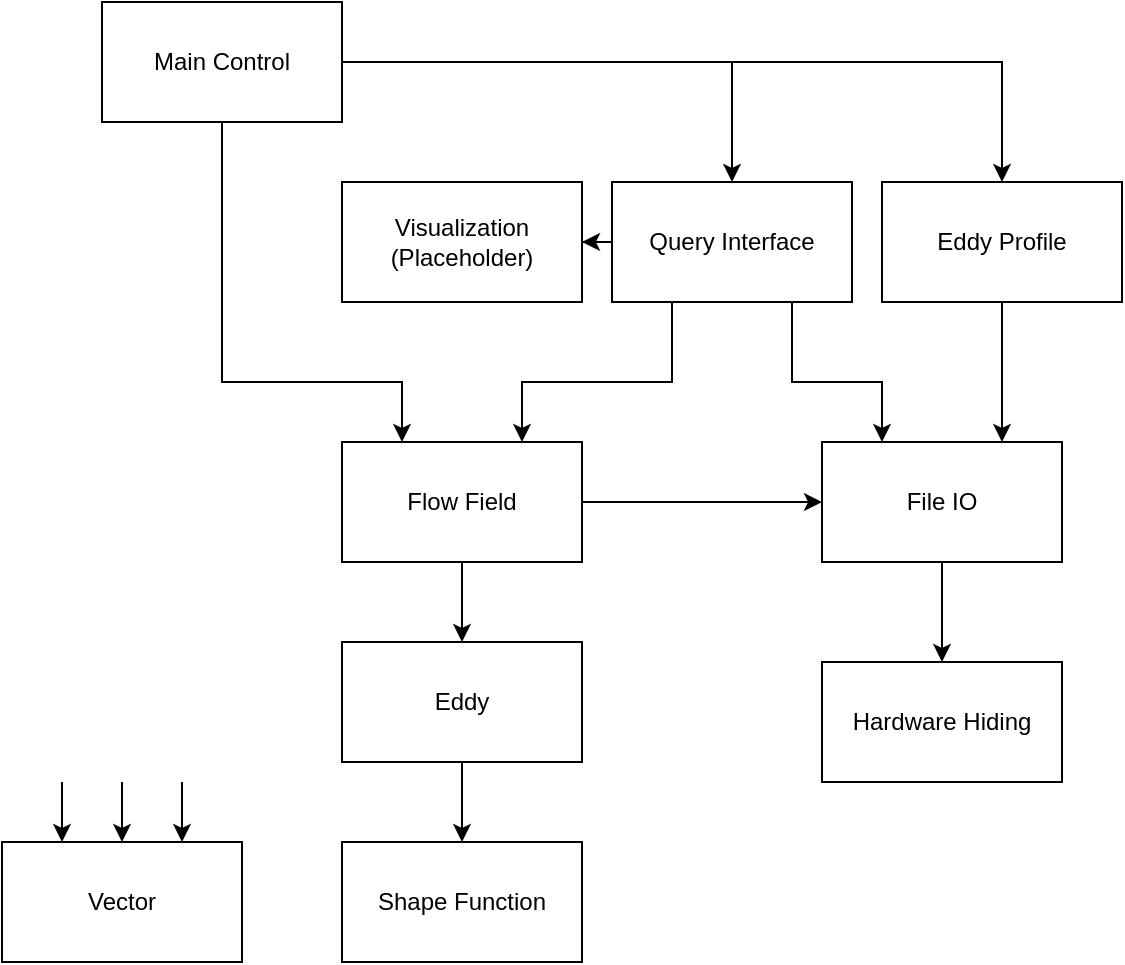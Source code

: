 <mxfile version="24.0.7" type="device">
  <diagram name="Page-1" id="hVEh-ojiq8edPtKPgbWp">
    <mxGraphModel dx="2074" dy="1134" grid="1" gridSize="10" guides="1" tooltips="1" connect="1" arrows="1" fold="1" page="1" pageScale="1" pageWidth="850" pageHeight="1100" math="0" shadow="0">
      <root>
        <mxCell id="0" />
        <mxCell id="1" parent="0" />
        <mxCell id="0JU4S_RnPwN3CJHqBAqy-37" style="edgeStyle=orthogonalEdgeStyle;rounded=0;orthogonalLoop=1;jettySize=auto;html=1;exitX=0.75;exitY=1;exitDx=0;exitDy=0;entryX=0.25;entryY=0;entryDx=0;entryDy=0;" edge="1" parent="1" source="0JU4S_RnPwN3CJHqBAqy-1" target="0JU4S_RnPwN3CJHqBAqy-5">
          <mxGeometry relative="1" as="geometry">
            <Array as="points">
              <mxPoint x="515" y="360" />
              <mxPoint x="560" y="360" />
            </Array>
          </mxGeometry>
        </mxCell>
        <mxCell id="0JU4S_RnPwN3CJHqBAqy-38" style="edgeStyle=orthogonalEdgeStyle;rounded=0;orthogonalLoop=1;jettySize=auto;html=1;exitX=0.25;exitY=1;exitDx=0;exitDy=0;entryX=0.75;entryY=0;entryDx=0;entryDy=0;" edge="1" parent="1" source="0JU4S_RnPwN3CJHqBAqy-1" target="0JU4S_RnPwN3CJHqBAqy-3">
          <mxGeometry relative="1" as="geometry">
            <Array as="points">
              <mxPoint x="455" y="360" />
              <mxPoint x="380" y="360" />
            </Array>
          </mxGeometry>
        </mxCell>
        <mxCell id="0JU4S_RnPwN3CJHqBAqy-41" value="" style="edgeStyle=orthogonalEdgeStyle;rounded=0;orthogonalLoop=1;jettySize=auto;html=1;" edge="1" parent="1" source="0JU4S_RnPwN3CJHqBAqy-1" target="0JU4S_RnPwN3CJHqBAqy-10">
          <mxGeometry relative="1" as="geometry" />
        </mxCell>
        <mxCell id="0JU4S_RnPwN3CJHqBAqy-1" value="Query Interface" style="rounded=0;whiteSpace=wrap;html=1;" vertex="1" parent="1">
          <mxGeometry x="425" y="260" width="120" height="60" as="geometry" />
        </mxCell>
        <mxCell id="0JU4S_RnPwN3CJHqBAqy-33" style="edgeStyle=orthogonalEdgeStyle;rounded=0;orthogonalLoop=1;jettySize=auto;html=1;exitX=1;exitY=0.5;exitDx=0;exitDy=0;entryX=0.5;entryY=0;entryDx=0;entryDy=0;" edge="1" parent="1" source="0JU4S_RnPwN3CJHqBAqy-2" target="0JU4S_RnPwN3CJHqBAqy-4">
          <mxGeometry relative="1" as="geometry" />
        </mxCell>
        <mxCell id="0JU4S_RnPwN3CJHqBAqy-34" style="edgeStyle=orthogonalEdgeStyle;rounded=0;orthogonalLoop=1;jettySize=auto;html=1;entryX=0.5;entryY=0;entryDx=0;entryDy=0;" edge="1" parent="1" source="0JU4S_RnPwN3CJHqBAqy-2" target="0JU4S_RnPwN3CJHqBAqy-1">
          <mxGeometry relative="1" as="geometry" />
        </mxCell>
        <mxCell id="0JU4S_RnPwN3CJHqBAqy-35" style="edgeStyle=orthogonalEdgeStyle;rounded=0;orthogonalLoop=1;jettySize=auto;html=1;exitX=0.5;exitY=1;exitDx=0;exitDy=0;entryX=0.25;entryY=0;entryDx=0;entryDy=0;" edge="1" parent="1" source="0JU4S_RnPwN3CJHqBAqy-2" target="0JU4S_RnPwN3CJHqBAqy-3">
          <mxGeometry relative="1" as="geometry">
            <Array as="points">
              <mxPoint x="230" y="360" />
              <mxPoint x="320" y="360" />
            </Array>
          </mxGeometry>
        </mxCell>
        <mxCell id="0JU4S_RnPwN3CJHqBAqy-2" value="Main Control" style="rounded=0;whiteSpace=wrap;html=1;" vertex="1" parent="1">
          <mxGeometry x="170" y="170" width="120" height="60" as="geometry" />
        </mxCell>
        <mxCell id="0JU4S_RnPwN3CJHqBAqy-21" value="" style="edgeStyle=orthogonalEdgeStyle;rounded=0;orthogonalLoop=1;jettySize=auto;html=1;" edge="1" parent="1" source="0JU4S_RnPwN3CJHqBAqy-3" target="0JU4S_RnPwN3CJHqBAqy-7">
          <mxGeometry relative="1" as="geometry" />
        </mxCell>
        <mxCell id="0JU4S_RnPwN3CJHqBAqy-23" value="" style="edgeStyle=orthogonalEdgeStyle;rounded=0;orthogonalLoop=1;jettySize=auto;html=1;" edge="1" parent="1" source="0JU4S_RnPwN3CJHqBAqy-3" target="0JU4S_RnPwN3CJHqBAqy-5">
          <mxGeometry relative="1" as="geometry" />
        </mxCell>
        <mxCell id="0JU4S_RnPwN3CJHqBAqy-3" value="Flow Field" style="rounded=0;whiteSpace=wrap;html=1;" vertex="1" parent="1">
          <mxGeometry x="290" y="390" width="120" height="60" as="geometry" />
        </mxCell>
        <mxCell id="0JU4S_RnPwN3CJHqBAqy-30" style="edgeStyle=orthogonalEdgeStyle;rounded=0;orthogonalLoop=1;jettySize=auto;html=1;exitX=0.5;exitY=1;exitDx=0;exitDy=0;entryX=0.75;entryY=0;entryDx=0;entryDy=0;" edge="1" parent="1" source="0JU4S_RnPwN3CJHqBAqy-4" target="0JU4S_RnPwN3CJHqBAqy-5">
          <mxGeometry relative="1" as="geometry" />
        </mxCell>
        <mxCell id="0JU4S_RnPwN3CJHqBAqy-4" value="Eddy Profile" style="rounded=0;whiteSpace=wrap;html=1;" vertex="1" parent="1">
          <mxGeometry x="560" y="260" width="120" height="60" as="geometry" />
        </mxCell>
        <mxCell id="0JU4S_RnPwN3CJHqBAqy-40" value="" style="edgeStyle=orthogonalEdgeStyle;rounded=0;orthogonalLoop=1;jettySize=auto;html=1;" edge="1" parent="1" source="0JU4S_RnPwN3CJHqBAqy-5" target="0JU4S_RnPwN3CJHqBAqy-6">
          <mxGeometry relative="1" as="geometry" />
        </mxCell>
        <mxCell id="0JU4S_RnPwN3CJHqBAqy-5" value="File IO" style="rounded=0;whiteSpace=wrap;html=1;" vertex="1" parent="1">
          <mxGeometry x="530" y="390" width="120" height="60" as="geometry" />
        </mxCell>
        <mxCell id="0JU4S_RnPwN3CJHqBAqy-6" value="Hardware Hiding" style="rounded=0;whiteSpace=wrap;html=1;" vertex="1" parent="1">
          <mxGeometry x="530" y="500" width="120" height="60" as="geometry" />
        </mxCell>
        <mxCell id="0JU4S_RnPwN3CJHqBAqy-39" value="" style="edgeStyle=orthogonalEdgeStyle;rounded=0;orthogonalLoop=1;jettySize=auto;html=1;" edge="1" parent="1" source="0JU4S_RnPwN3CJHqBAqy-7" target="0JU4S_RnPwN3CJHqBAqy-8">
          <mxGeometry relative="1" as="geometry" />
        </mxCell>
        <mxCell id="0JU4S_RnPwN3CJHqBAqy-7" value="Eddy" style="rounded=0;whiteSpace=wrap;html=1;" vertex="1" parent="1">
          <mxGeometry x="290" y="490" width="120" height="60" as="geometry" />
        </mxCell>
        <mxCell id="0JU4S_RnPwN3CJHqBAqy-8" value="Shape Function" style="rounded=0;whiteSpace=wrap;html=1;" vertex="1" parent="1">
          <mxGeometry x="290" y="590" width="120" height="60" as="geometry" />
        </mxCell>
        <mxCell id="0JU4S_RnPwN3CJHqBAqy-9" value="Vector" style="rounded=0;whiteSpace=wrap;html=1;" vertex="1" parent="1">
          <mxGeometry x="120" y="590" width="120" height="60" as="geometry" />
        </mxCell>
        <mxCell id="0JU4S_RnPwN3CJHqBAqy-10" value="&lt;div&gt;Visualization&lt;/div&gt;&lt;div&gt;(Placeholder)&lt;br&gt;&lt;/div&gt;" style="rounded=0;whiteSpace=wrap;html=1;" vertex="1" parent="1">
          <mxGeometry x="290" y="260" width="120" height="60" as="geometry" />
        </mxCell>
        <mxCell id="0JU4S_RnPwN3CJHqBAqy-42" value="" style="endArrow=classic;html=1;rounded=0;entryX=0.25;entryY=0;entryDx=0;entryDy=0;" edge="1" parent="1" target="0JU4S_RnPwN3CJHqBAqy-9">
          <mxGeometry width="50" height="50" relative="1" as="geometry">
            <mxPoint x="150" y="560" as="sourcePoint" />
            <mxPoint x="150" y="510" as="targetPoint" />
          </mxGeometry>
        </mxCell>
        <mxCell id="0JU4S_RnPwN3CJHqBAqy-43" value="" style="endArrow=classic;html=1;rounded=0;entryX=0.5;entryY=0;entryDx=0;entryDy=0;" edge="1" parent="1" target="0JU4S_RnPwN3CJHqBAqy-9">
          <mxGeometry width="50" height="50" relative="1" as="geometry">
            <mxPoint x="180" y="560" as="sourcePoint" />
            <mxPoint x="160" y="600" as="targetPoint" />
          </mxGeometry>
        </mxCell>
        <mxCell id="0JU4S_RnPwN3CJHqBAqy-44" value="" style="endArrow=classic;html=1;rounded=0;entryX=0.75;entryY=0;entryDx=0;entryDy=0;" edge="1" parent="1" target="0JU4S_RnPwN3CJHqBAqy-9">
          <mxGeometry width="50" height="50" relative="1" as="geometry">
            <mxPoint x="210" y="560" as="sourcePoint" />
            <mxPoint x="190" y="600" as="targetPoint" />
          </mxGeometry>
        </mxCell>
      </root>
    </mxGraphModel>
  </diagram>
</mxfile>
